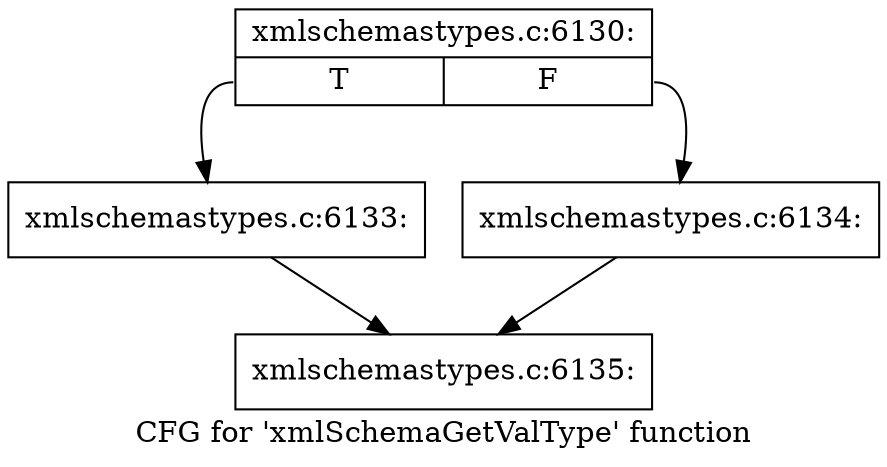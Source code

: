 digraph "CFG for 'xmlSchemaGetValType' function" {
	label="CFG for 'xmlSchemaGetValType' function";

	Node0x5670b70 [shape=record,label="{xmlschemastypes.c:6130:|{<s0>T|<s1>F}}"];
	Node0x5670b70:s0 -> Node0x56708e0;
	Node0x5670b70:s1 -> Node0x5670930;
	Node0x56708e0 [shape=record,label="{xmlschemastypes.c:6133:}"];
	Node0x56708e0 -> Node0x5670d90;
	Node0x5670930 [shape=record,label="{xmlschemastypes.c:6134:}"];
	Node0x5670930 -> Node0x5670d90;
	Node0x5670d90 [shape=record,label="{xmlschemastypes.c:6135:}"];
}
